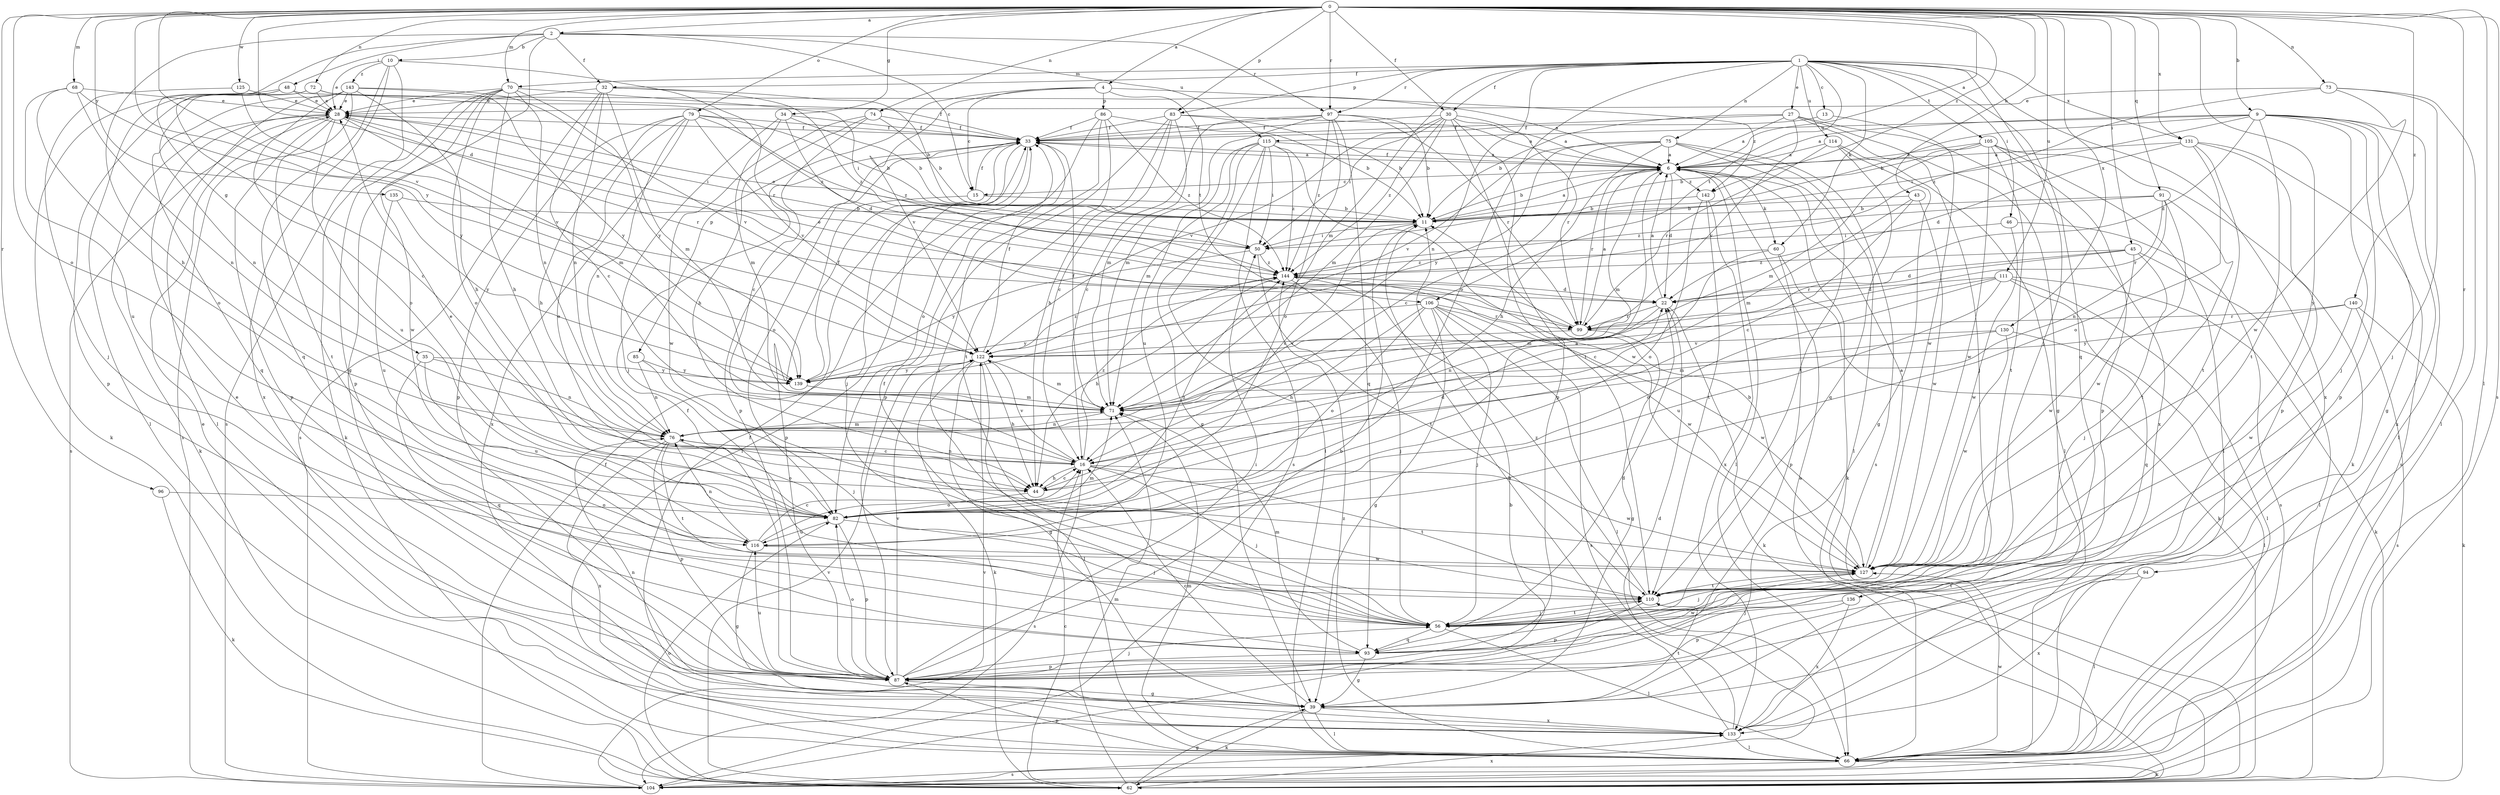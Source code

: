 strict digraph  {
0;
1;
2;
4;
6;
9;
10;
11;
13;
15;
16;
22;
27;
28;
30;
32;
33;
34;
35;
39;
43;
44;
45;
46;
48;
50;
56;
60;
62;
66;
68;
70;
71;
72;
73;
74;
75;
76;
79;
82;
83;
85;
86;
87;
91;
93;
94;
96;
97;
99;
104;
105;
106;
110;
111;
114;
115;
116;
122;
125;
127;
130;
131;
133;
135;
136;
139;
140;
142;
143;
144;
0 -> 2  [label=a];
0 -> 4  [label=a];
0 -> 6  [label=a];
0 -> 9  [label=b];
0 -> 22  [label=d];
0 -> 30  [label=f];
0 -> 34  [label=g];
0 -> 43  [label=h];
0 -> 45  [label=i];
0 -> 66  [label=l];
0 -> 68  [label=m];
0 -> 70  [label=m];
0 -> 72  [label=n];
0 -> 73  [label=n];
0 -> 74  [label=n];
0 -> 79  [label=o];
0 -> 82  [label=o];
0 -> 83  [label=p];
0 -> 91  [label=q];
0 -> 94  [label=r];
0 -> 96  [label=r];
0 -> 97  [label=r];
0 -> 104  [label=s];
0 -> 111  [label=u];
0 -> 122  [label=v];
0 -> 125  [label=w];
0 -> 130  [label=x];
0 -> 131  [label=x];
0 -> 135  [label=y];
0 -> 136  [label=y];
0 -> 139  [label=y];
0 -> 140  [label=z];
0 -> 142  [label=z];
1 -> 13  [label=c];
1 -> 27  [label=e];
1 -> 30  [label=f];
1 -> 32  [label=f];
1 -> 46  [label=i];
1 -> 56  [label=j];
1 -> 60  [label=k];
1 -> 70  [label=m];
1 -> 71  [label=m];
1 -> 75  [label=n];
1 -> 76  [label=n];
1 -> 82  [label=o];
1 -> 83  [label=p];
1 -> 93  [label=q];
1 -> 97  [label=r];
1 -> 105  [label=t];
1 -> 106  [label=t];
1 -> 114  [label=u];
1 -> 131  [label=x];
1 -> 133  [label=x];
2 -> 10  [label=b];
2 -> 15  [label=c];
2 -> 32  [label=f];
2 -> 35  [label=g];
2 -> 39  [label=g];
2 -> 44  [label=h];
2 -> 48  [label=i];
2 -> 97  [label=r];
2 -> 115  [label=u];
4 -> 15  [label=c];
4 -> 85  [label=p];
4 -> 86  [label=p];
4 -> 106  [label=t];
4 -> 122  [label=v];
4 -> 142  [label=z];
6 -> 11  [label=b];
6 -> 15  [label=c];
6 -> 22  [label=d];
6 -> 33  [label=f];
6 -> 60  [label=k];
6 -> 62  [label=k];
6 -> 66  [label=l];
6 -> 71  [label=m];
6 -> 99  [label=r];
6 -> 142  [label=z];
9 -> 6  [label=a];
9 -> 11  [label=b];
9 -> 22  [label=d];
9 -> 39  [label=g];
9 -> 50  [label=i];
9 -> 56  [label=j];
9 -> 66  [label=l];
9 -> 87  [label=p];
9 -> 110  [label=t];
9 -> 115  [label=u];
9 -> 133  [label=x];
10 -> 28  [label=e];
10 -> 93  [label=q];
10 -> 99  [label=r];
10 -> 104  [label=s];
10 -> 133  [label=x];
10 -> 143  [label=z];
11 -> 6  [label=a];
11 -> 16  [label=c];
11 -> 50  [label=i];
13 -> 33  [label=f];
13 -> 127  [label=w];
15 -> 11  [label=b];
15 -> 33  [label=f];
15 -> 87  [label=p];
16 -> 44  [label=h];
16 -> 56  [label=j];
16 -> 76  [label=n];
16 -> 104  [label=s];
16 -> 110  [label=t];
16 -> 122  [label=v];
16 -> 127  [label=w];
16 -> 144  [label=z];
22 -> 6  [label=a];
22 -> 62  [label=k];
22 -> 76  [label=n];
22 -> 99  [label=r];
27 -> 6  [label=a];
27 -> 11  [label=b];
27 -> 33  [label=f];
27 -> 39  [label=g];
27 -> 56  [label=j];
27 -> 122  [label=v];
27 -> 133  [label=x];
28 -> 33  [label=f];
28 -> 50  [label=i];
28 -> 62  [label=k];
28 -> 71  [label=m];
28 -> 87  [label=p];
28 -> 99  [label=r];
28 -> 104  [label=s];
28 -> 110  [label=t];
28 -> 116  [label=u];
30 -> 6  [label=a];
30 -> 33  [label=f];
30 -> 50  [label=i];
30 -> 71  [label=m];
30 -> 87  [label=p];
30 -> 99  [label=r];
30 -> 110  [label=t];
30 -> 122  [label=v];
30 -> 144  [label=z];
32 -> 11  [label=b];
32 -> 16  [label=c];
32 -> 28  [label=e];
32 -> 71  [label=m];
32 -> 76  [label=n];
32 -> 104  [label=s];
32 -> 144  [label=z];
33 -> 6  [label=a];
33 -> 56  [label=j];
33 -> 66  [label=l];
33 -> 82  [label=o];
33 -> 87  [label=p];
34 -> 11  [label=b];
34 -> 22  [label=d];
34 -> 33  [label=f];
34 -> 56  [label=j];
34 -> 71  [label=m];
35 -> 76  [label=n];
35 -> 93  [label=q];
35 -> 116  [label=u];
35 -> 139  [label=y];
39 -> 16  [label=c];
39 -> 62  [label=k];
39 -> 66  [label=l];
39 -> 76  [label=n];
39 -> 110  [label=t];
39 -> 133  [label=x];
43 -> 11  [label=b];
43 -> 16  [label=c];
43 -> 71  [label=m];
43 -> 127  [label=w];
44 -> 16  [label=c];
44 -> 22  [label=d];
44 -> 82  [label=o];
45 -> 22  [label=d];
45 -> 56  [label=j];
45 -> 66  [label=l];
45 -> 99  [label=r];
45 -> 127  [label=w];
45 -> 144  [label=z];
46 -> 50  [label=i];
46 -> 104  [label=s];
46 -> 127  [label=w];
48 -> 16  [label=c];
48 -> 28  [label=e];
48 -> 33  [label=f];
48 -> 62  [label=k];
48 -> 66  [label=l];
50 -> 28  [label=e];
50 -> 110  [label=t];
50 -> 139  [label=y];
50 -> 144  [label=z];
56 -> 33  [label=f];
56 -> 66  [label=l];
56 -> 93  [label=q];
56 -> 110  [label=t];
60 -> 16  [label=c];
60 -> 62  [label=k];
60 -> 87  [label=p];
60 -> 144  [label=z];
62 -> 6  [label=a];
62 -> 16  [label=c];
62 -> 39  [label=g];
62 -> 71  [label=m];
62 -> 82  [label=o];
62 -> 122  [label=v];
62 -> 133  [label=x];
66 -> 62  [label=k];
66 -> 71  [label=m];
66 -> 87  [label=p];
66 -> 104  [label=s];
66 -> 127  [label=w];
66 -> 144  [label=z];
68 -> 28  [label=e];
68 -> 76  [label=n];
68 -> 82  [label=o];
68 -> 116  [label=u];
68 -> 139  [label=y];
70 -> 28  [label=e];
70 -> 44  [label=h];
70 -> 50  [label=i];
70 -> 62  [label=k];
70 -> 76  [label=n];
70 -> 82  [label=o];
70 -> 87  [label=p];
70 -> 127  [label=w];
70 -> 139  [label=y];
71 -> 33  [label=f];
71 -> 76  [label=n];
72 -> 6  [label=a];
72 -> 28  [label=e];
72 -> 76  [label=n];
72 -> 87  [label=p];
72 -> 144  [label=z];
73 -> 28  [label=e];
73 -> 56  [label=j];
73 -> 66  [label=l];
73 -> 127  [label=w];
73 -> 144  [label=z];
74 -> 11  [label=b];
74 -> 16  [label=c];
74 -> 33  [label=f];
74 -> 44  [label=h];
74 -> 127  [label=w];
75 -> 6  [label=a];
75 -> 16  [label=c];
75 -> 44  [label=h];
75 -> 66  [label=l];
75 -> 104  [label=s];
75 -> 110  [label=t];
75 -> 122  [label=v];
75 -> 139  [label=y];
76 -> 16  [label=c];
76 -> 71  [label=m];
76 -> 82  [label=o];
76 -> 87  [label=p];
76 -> 110  [label=t];
76 -> 133  [label=x];
79 -> 11  [label=b];
79 -> 33  [label=f];
79 -> 44  [label=h];
79 -> 76  [label=n];
79 -> 82  [label=o];
79 -> 87  [label=p];
79 -> 122  [label=v];
79 -> 133  [label=x];
79 -> 144  [label=z];
82 -> 6  [label=a];
82 -> 28  [label=e];
82 -> 56  [label=j];
82 -> 87  [label=p];
82 -> 116  [label=u];
82 -> 144  [label=z];
83 -> 6  [label=a];
83 -> 11  [label=b];
83 -> 16  [label=c];
83 -> 33  [label=f];
83 -> 44  [label=h];
83 -> 71  [label=m];
83 -> 87  [label=p];
85 -> 56  [label=j];
85 -> 76  [label=n];
85 -> 139  [label=y];
86 -> 11  [label=b];
86 -> 33  [label=f];
86 -> 56  [label=j];
86 -> 82  [label=o];
86 -> 110  [label=t];
86 -> 144  [label=z];
87 -> 11  [label=b];
87 -> 28  [label=e];
87 -> 33  [label=f];
87 -> 39  [label=g];
87 -> 50  [label=i];
87 -> 56  [label=j];
87 -> 82  [label=o];
87 -> 116  [label=u];
87 -> 122  [label=v];
91 -> 11  [label=b];
91 -> 76  [label=n];
91 -> 99  [label=r];
91 -> 110  [label=t];
91 -> 127  [label=w];
91 -> 144  [label=z];
93 -> 22  [label=d];
93 -> 39  [label=g];
93 -> 71  [label=m];
93 -> 87  [label=p];
93 -> 127  [label=w];
94 -> 66  [label=l];
94 -> 110  [label=t];
94 -> 133  [label=x];
96 -> 62  [label=k];
96 -> 82  [label=o];
97 -> 11  [label=b];
97 -> 16  [label=c];
97 -> 33  [label=f];
97 -> 71  [label=m];
97 -> 82  [label=o];
97 -> 93  [label=q];
97 -> 99  [label=r];
97 -> 144  [label=z];
99 -> 6  [label=a];
99 -> 28  [label=e];
99 -> 39  [label=g];
99 -> 122  [label=v];
104 -> 11  [label=b];
104 -> 33  [label=f];
104 -> 122  [label=v];
105 -> 6  [label=a];
105 -> 11  [label=b];
105 -> 62  [label=k];
105 -> 66  [label=l];
105 -> 71  [label=m];
105 -> 87  [label=p];
105 -> 110  [label=t];
105 -> 127  [label=w];
106 -> 39  [label=g];
106 -> 44  [label=h];
106 -> 56  [label=j];
106 -> 66  [label=l];
106 -> 82  [label=o];
106 -> 99  [label=r];
106 -> 104  [label=s];
106 -> 127  [label=w];
106 -> 139  [label=y];
110 -> 56  [label=j];
110 -> 87  [label=p];
110 -> 144  [label=z];
111 -> 22  [label=d];
111 -> 62  [label=k];
111 -> 66  [label=l];
111 -> 71  [label=m];
111 -> 82  [label=o];
111 -> 93  [label=q];
111 -> 116  [label=u];
114 -> 6  [label=a];
114 -> 39  [label=g];
114 -> 66  [label=l];
114 -> 93  [label=q];
114 -> 99  [label=r];
115 -> 6  [label=a];
115 -> 39  [label=g];
115 -> 50  [label=i];
115 -> 66  [label=l];
115 -> 71  [label=m];
115 -> 104  [label=s];
115 -> 116  [label=u];
115 -> 127  [label=w];
115 -> 144  [label=z];
116 -> 16  [label=c];
116 -> 39  [label=g];
116 -> 71  [label=m];
116 -> 76  [label=n];
116 -> 127  [label=w];
122 -> 33  [label=f];
122 -> 39  [label=g];
122 -> 44  [label=h];
122 -> 62  [label=k];
122 -> 66  [label=l];
122 -> 71  [label=m];
122 -> 139  [label=y];
122 -> 144  [label=z];
125 -> 28  [label=e];
125 -> 56  [label=j];
125 -> 122  [label=v];
127 -> 6  [label=a];
127 -> 11  [label=b];
127 -> 56  [label=j];
127 -> 110  [label=t];
130 -> 66  [label=l];
130 -> 71  [label=m];
130 -> 122  [label=v];
130 -> 127  [label=w];
131 -> 6  [label=a];
131 -> 22  [label=d];
131 -> 82  [label=o];
131 -> 87  [label=p];
131 -> 104  [label=s];
131 -> 110  [label=t];
133 -> 11  [label=b];
133 -> 22  [label=d];
133 -> 28  [label=e];
133 -> 33  [label=f];
133 -> 66  [label=l];
135 -> 11  [label=b];
135 -> 116  [label=u];
135 -> 139  [label=y];
136 -> 56  [label=j];
136 -> 87  [label=p];
136 -> 133  [label=x];
139 -> 33  [label=f];
139 -> 71  [label=m];
140 -> 62  [label=k];
140 -> 99  [label=r];
140 -> 104  [label=s];
140 -> 127  [label=w];
140 -> 139  [label=y];
142 -> 11  [label=b];
142 -> 82  [label=o];
142 -> 110  [label=t];
142 -> 133  [label=x];
143 -> 28  [label=e];
143 -> 44  [label=h];
143 -> 66  [label=l];
143 -> 82  [label=o];
143 -> 93  [label=q];
143 -> 104  [label=s];
143 -> 122  [label=v];
143 -> 139  [label=y];
144 -> 22  [label=d];
144 -> 44  [label=h];
144 -> 56  [label=j];
144 -> 127  [label=w];
}
